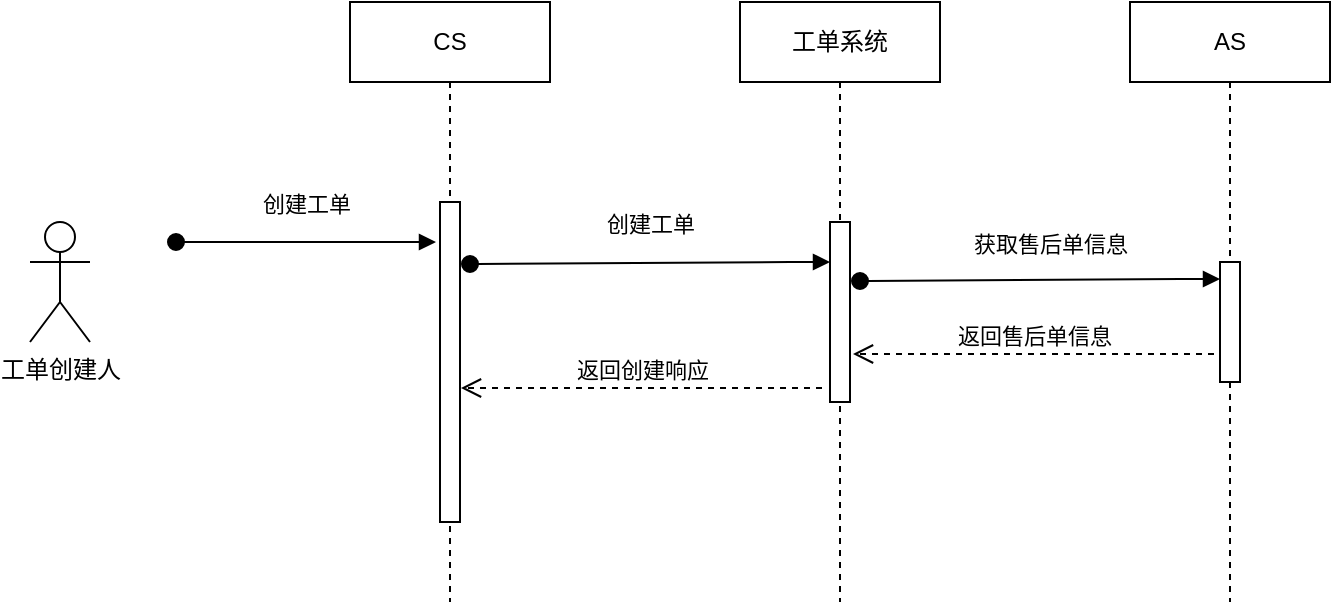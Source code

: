 <mxfile version="17.4.5" type="github">
  <diagram id="kgpKYQtTHZ0yAKxKKP6v" name="Page-1">
    <mxGraphModel dx="1422" dy="762" grid="1" gridSize="10" guides="1" tooltips="1" connect="1" arrows="1" fold="1" page="1" pageScale="1" pageWidth="850" pageHeight="1100" math="0" shadow="0">
      <root>
        <mxCell id="0" />
        <mxCell id="1" parent="0" />
        <mxCell id="Nl6Qnyx7027qB_0owJBx-8" value="CS" style="shape=umlLifeline;perimeter=lifelinePerimeter;whiteSpace=wrap;html=1;container=1;collapsible=0;recursiveResize=0;outlineConnect=0;" vertex="1" parent="1">
          <mxGeometry x="230" y="110" width="100" height="300" as="geometry" />
        </mxCell>
        <mxCell id="Nl6Qnyx7027qB_0owJBx-10" value="" style="html=1;points=[];perimeter=orthogonalPerimeter;" vertex="1" parent="Nl6Qnyx7027qB_0owJBx-8">
          <mxGeometry x="45" y="100" width="10" height="160" as="geometry" />
        </mxCell>
        <mxCell id="Nl6Qnyx7027qB_0owJBx-9" value="工单系统" style="shape=umlLifeline;perimeter=lifelinePerimeter;whiteSpace=wrap;html=1;container=1;collapsible=0;recursiveResize=0;outlineConnect=0;" vertex="1" parent="1">
          <mxGeometry x="425" y="110" width="100" height="300" as="geometry" />
        </mxCell>
        <mxCell id="Nl6Qnyx7027qB_0owJBx-13" value="" style="html=1;points=[];perimeter=orthogonalPerimeter;" vertex="1" parent="Nl6Qnyx7027qB_0owJBx-9">
          <mxGeometry x="45" y="110" width="10" height="90" as="geometry" />
        </mxCell>
        <mxCell id="Nl6Qnyx7027qB_0owJBx-11" value="工单创建人" style="shape=umlActor;verticalLabelPosition=bottom;verticalAlign=top;html=1;" vertex="1" parent="1">
          <mxGeometry x="70" y="220" width="30" height="60" as="geometry" />
        </mxCell>
        <mxCell id="Nl6Qnyx7027qB_0owJBx-17" value="创建工单" style="html=1;verticalAlign=bottom;startArrow=oval;startFill=1;endArrow=block;startSize=8;rounded=0;" edge="1" parent="1">
          <mxGeometry y="10" width="60" relative="1" as="geometry">
            <mxPoint x="143" y="230" as="sourcePoint" />
            <mxPoint x="273" y="230" as="targetPoint" />
            <mxPoint as="offset" />
          </mxGeometry>
        </mxCell>
        <mxCell id="Nl6Qnyx7027qB_0owJBx-18" value="创建工单" style="html=1;verticalAlign=bottom;startArrow=oval;startFill=1;endArrow=block;startSize=8;rounded=0;" edge="1" parent="1">
          <mxGeometry y="10" width="60" relative="1" as="geometry">
            <mxPoint x="290" y="241" as="sourcePoint" />
            <mxPoint x="470" y="240" as="targetPoint" />
            <mxPoint as="offset" />
            <Array as="points">
              <mxPoint x="450" y="240" />
            </Array>
          </mxGeometry>
        </mxCell>
        <mxCell id="Nl6Qnyx7027qB_0owJBx-20" value="返回创建响应" style="html=1;verticalAlign=bottom;endArrow=open;dashed=1;endSize=8;rounded=0;" edge="1" parent="1">
          <mxGeometry relative="1" as="geometry">
            <mxPoint x="466" y="303" as="sourcePoint" />
            <mxPoint x="285.5" y="303" as="targetPoint" />
          </mxGeometry>
        </mxCell>
        <mxCell id="Nl6Qnyx7027qB_0owJBx-21" value="AS" style="shape=umlLifeline;perimeter=lifelinePerimeter;whiteSpace=wrap;html=1;container=1;collapsible=0;recursiveResize=0;outlineConnect=0;" vertex="1" parent="1">
          <mxGeometry x="620" y="110" width="100" height="300" as="geometry" />
        </mxCell>
        <mxCell id="Nl6Qnyx7027qB_0owJBx-22" value="" style="html=1;points=[];perimeter=orthogonalPerimeter;" vertex="1" parent="Nl6Qnyx7027qB_0owJBx-21">
          <mxGeometry x="45" y="130" width="10" height="60" as="geometry" />
        </mxCell>
        <mxCell id="Nl6Qnyx7027qB_0owJBx-23" value="获取售后单信息" style="html=1;verticalAlign=bottom;startArrow=oval;startFill=1;endArrow=block;startSize=8;rounded=0;" edge="1" parent="1">
          <mxGeometry x="0.056" y="9" width="60" relative="1" as="geometry">
            <mxPoint x="485" y="249.5" as="sourcePoint" />
            <mxPoint x="665" y="248.5" as="targetPoint" />
            <mxPoint as="offset" />
            <Array as="points">
              <mxPoint x="645" y="248.5" />
            </Array>
          </mxGeometry>
        </mxCell>
        <mxCell id="Nl6Qnyx7027qB_0owJBx-28" value="返回售后单信息" style="html=1;verticalAlign=bottom;endArrow=open;dashed=1;endSize=8;rounded=0;" edge="1" parent="1">
          <mxGeometry relative="1" as="geometry">
            <mxPoint x="662" y="286" as="sourcePoint" />
            <mxPoint x="481.5" y="286" as="targetPoint" />
          </mxGeometry>
        </mxCell>
      </root>
    </mxGraphModel>
  </diagram>
</mxfile>
